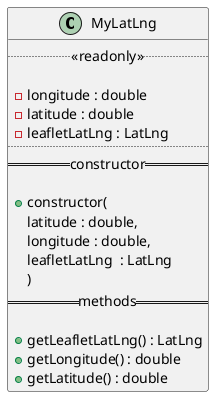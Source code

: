 @startuml MyLatLng Diagram
class MyLatLng {
  ..<<readonly>>..

  - longitude : double
  - latitude : double
  - leafletLatLng : LatLng
  ....
  ==constructor==

  + constructor(
    latitude : double,
    longitude : double,
    leafletLatLng  : LatLng
    )
  ==methods==

  + getLeafletLatLng() : LatLng
  + getLongitude() : double
  + getLatitude() : double
}

/'
' if you decomment this part it will no longer appear within the package
' leaflet, this part has already been moved to the main file, it's here
' just to remember it
'/
' MyLatLng --> LatLng
@enduml
